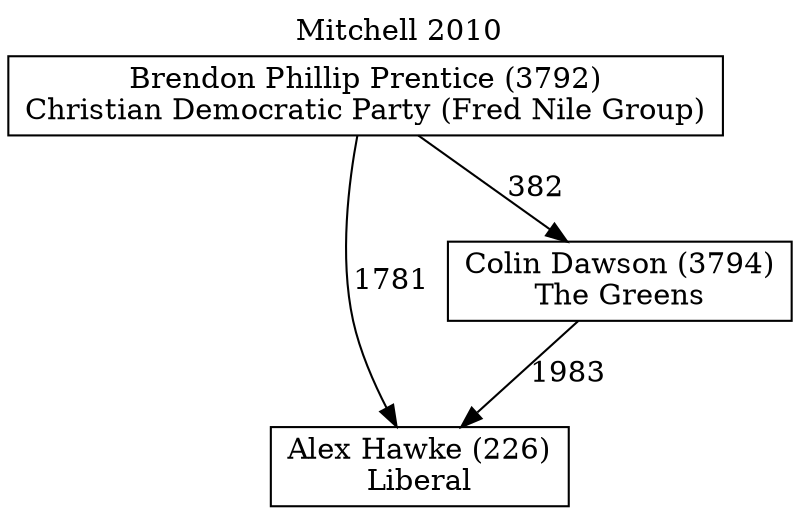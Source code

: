 // House preference flow
digraph "Alex Hawke (226)_Mitchell_2010" {
	graph [label="Mitchell 2010" labelloc=t mclimit=10]
	node [shape=box]
	"Alex Hawke (226)" [label="Alex Hawke (226)
Liberal"]
	"Colin Dawson (3794)" [label="Colin Dawson (3794)
The Greens"]
	"Brendon Phillip Prentice (3792)" [label="Brendon Phillip Prentice (3792)
Christian Democratic Party (Fred Nile Group)"]
	"Colin Dawson (3794)" -> "Alex Hawke (226)" [label=1983]
	"Brendon Phillip Prentice (3792)" -> "Colin Dawson (3794)" [label=382]
	"Brendon Phillip Prentice (3792)" -> "Alex Hawke (226)" [label=1781]
}

